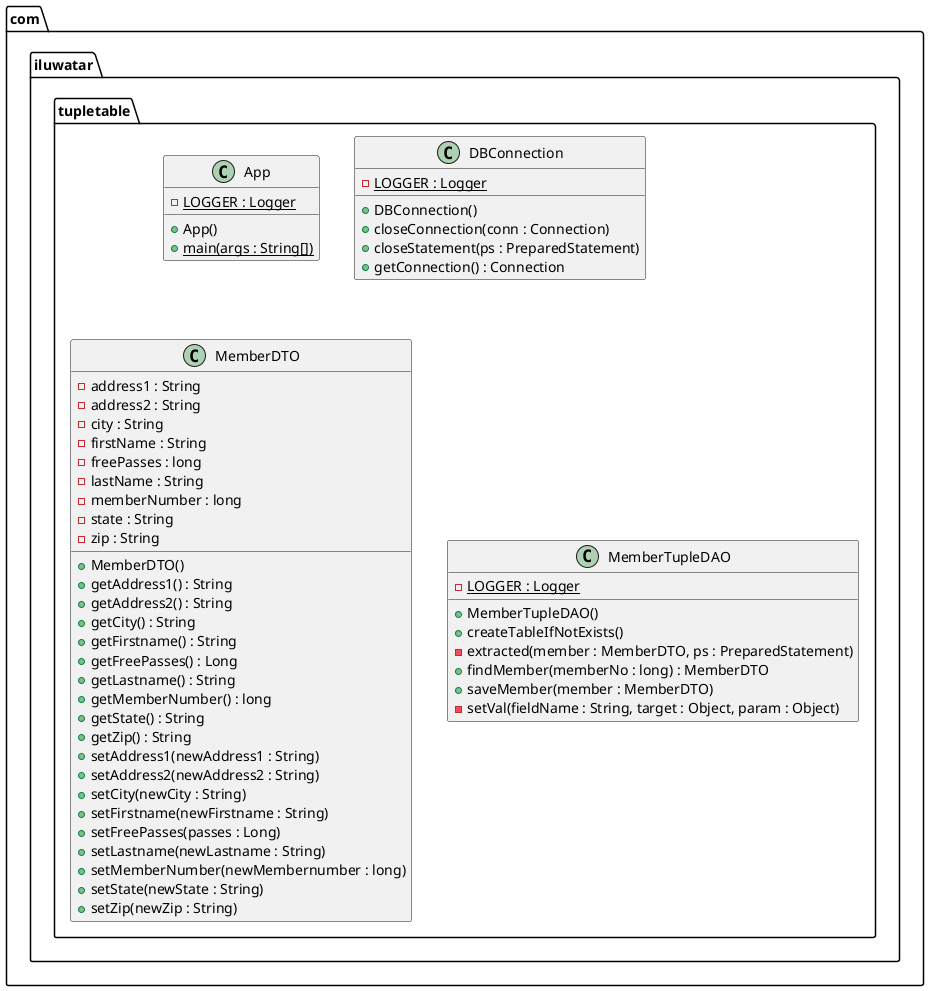 @startuml
package com.iluwatar.tupletable {
  class App {
    - LOGGER : Logger {static}
    + App()
    + main(args : String[]) {static}
  }
  class DBConnection {
    - LOGGER : Logger {static}
    + DBConnection()
    + closeConnection(conn : Connection)
    + closeStatement(ps : PreparedStatement)
    + getConnection() : Connection
  }
  class MemberDTO {
    - address1 : String
    - address2 : String
    - city : String
    - firstName : String
    - freePasses : long
    - lastName : String
    - memberNumber : long
    - state : String
    - zip : String
    + MemberDTO()
    + getAddress1() : String
    + getAddress2() : String
    + getCity() : String
    + getFirstname() : String
    + getFreePasses() : Long
    + getLastname() : String
    + getMemberNumber() : long
    + getState() : String
    + getZip() : String
    + setAddress1(newAddress1 : String)
    + setAddress2(newAddress2 : String)
    + setCity(newCity : String)
    + setFirstname(newFirstname : String)
    + setFreePasses(passes : Long)
    + setLastname(newLastname : String)
    + setMemberNumber(newMembernumber : long)
    + setState(newState : String)
    + setZip(newZip : String)
  }
  class MemberTupleDAO {
    - LOGGER : Logger {static}
    + MemberTupleDAO()
    + createTableIfNotExists()
    - extracted(member : MemberDTO, ps : PreparedStatement)
    + findMember(memberNo : long) : MemberDTO
    + saveMember(member : MemberDTO)
    - setVal(fieldName : String, target : Object, param : Object)
  }
}
@enduml